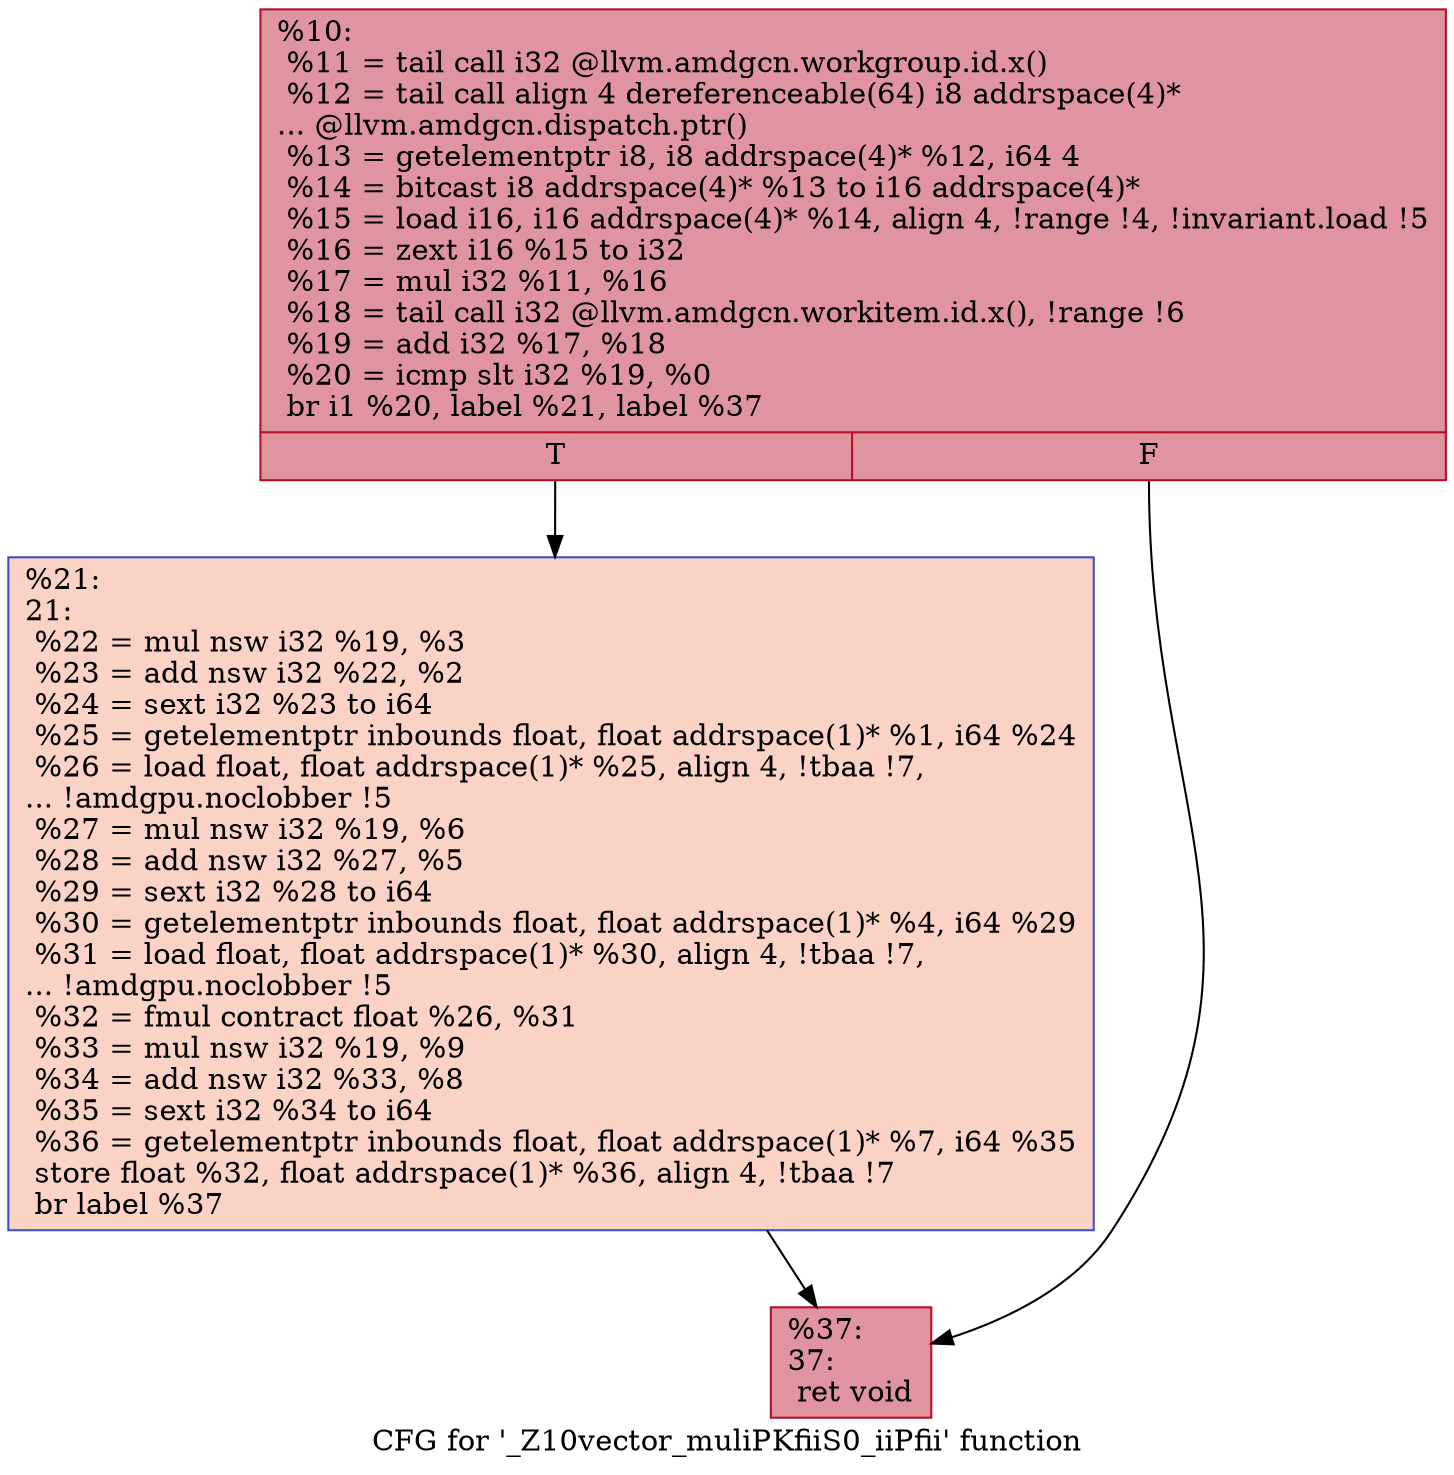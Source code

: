 digraph "CFG for '_Z10vector_muliPKfiiS0_iiPfii' function" {
	label="CFG for '_Z10vector_muliPKfiiS0_iiPfii' function";

	Node0x49fa7d0 [shape=record,color="#b70d28ff", style=filled, fillcolor="#b70d2870",label="{%10:\l  %11 = tail call i32 @llvm.amdgcn.workgroup.id.x()\l  %12 = tail call align 4 dereferenceable(64) i8 addrspace(4)*\l... @llvm.amdgcn.dispatch.ptr()\l  %13 = getelementptr i8, i8 addrspace(4)* %12, i64 4\l  %14 = bitcast i8 addrspace(4)* %13 to i16 addrspace(4)*\l  %15 = load i16, i16 addrspace(4)* %14, align 4, !range !4, !invariant.load !5\l  %16 = zext i16 %15 to i32\l  %17 = mul i32 %11, %16\l  %18 = tail call i32 @llvm.amdgcn.workitem.id.x(), !range !6\l  %19 = add i32 %17, %18\l  %20 = icmp slt i32 %19, %0\l  br i1 %20, label %21, label %37\l|{<s0>T|<s1>F}}"];
	Node0x49fa7d0:s0 -> Node0x49fd2a0;
	Node0x49fa7d0:s1 -> Node0x49fd330;
	Node0x49fd2a0 [shape=record,color="#3d50c3ff", style=filled, fillcolor="#f59c7d70",label="{%21:\l21:                                               \l  %22 = mul nsw i32 %19, %3\l  %23 = add nsw i32 %22, %2\l  %24 = sext i32 %23 to i64\l  %25 = getelementptr inbounds float, float addrspace(1)* %1, i64 %24\l  %26 = load float, float addrspace(1)* %25, align 4, !tbaa !7,\l... !amdgpu.noclobber !5\l  %27 = mul nsw i32 %19, %6\l  %28 = add nsw i32 %27, %5\l  %29 = sext i32 %28 to i64\l  %30 = getelementptr inbounds float, float addrspace(1)* %4, i64 %29\l  %31 = load float, float addrspace(1)* %30, align 4, !tbaa !7,\l... !amdgpu.noclobber !5\l  %32 = fmul contract float %26, %31\l  %33 = mul nsw i32 %19, %9\l  %34 = add nsw i32 %33, %8\l  %35 = sext i32 %34 to i64\l  %36 = getelementptr inbounds float, float addrspace(1)* %7, i64 %35\l  store float %32, float addrspace(1)* %36, align 4, !tbaa !7\l  br label %37\l}"];
	Node0x49fd2a0 -> Node0x49fd330;
	Node0x49fd330 [shape=record,color="#b70d28ff", style=filled, fillcolor="#b70d2870",label="{%37:\l37:                                               \l  ret void\l}"];
}
